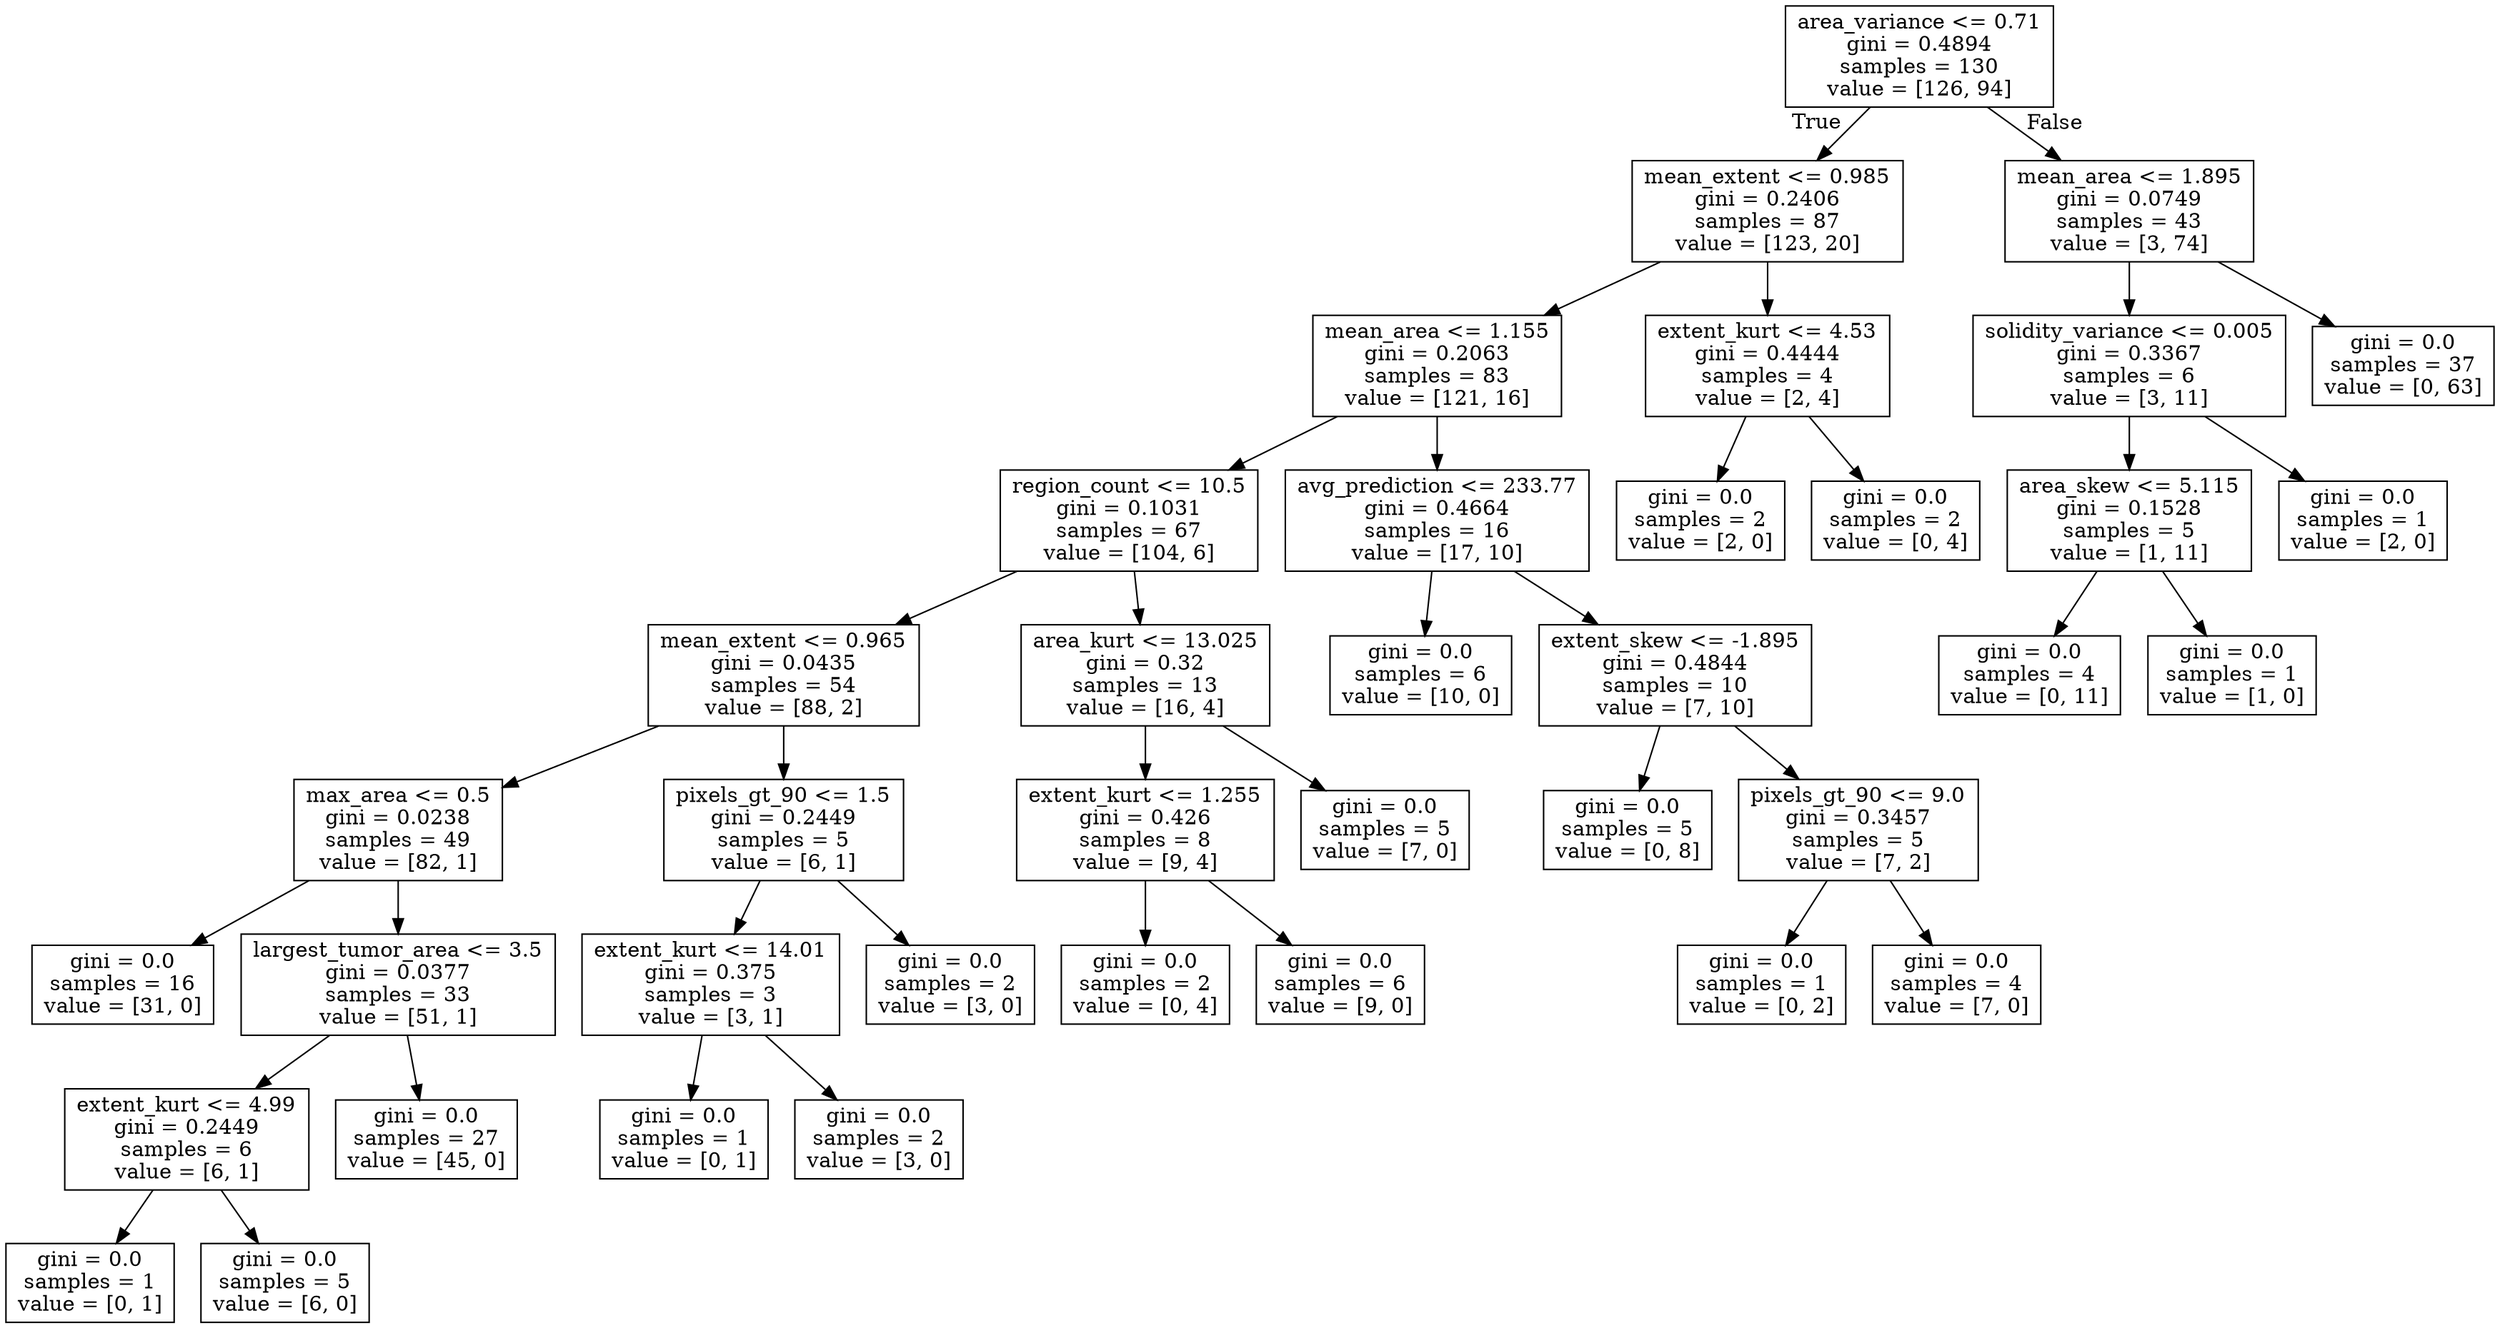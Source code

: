 digraph Tree {
node [shape=box] ;
0 [label="area_variance <= 0.71\ngini = 0.4894\nsamples = 130\nvalue = [126, 94]"] ;
1 [label="mean_extent <= 0.985\ngini = 0.2406\nsamples = 87\nvalue = [123, 20]"] ;
0 -> 1 [labeldistance=2.5, labelangle=45, headlabel="True"] ;
2 [label="mean_area <= 1.155\ngini = 0.2063\nsamples = 83\nvalue = [121, 16]"] ;
1 -> 2 ;
3 [label="region_count <= 10.5\ngini = 0.1031\nsamples = 67\nvalue = [104, 6]"] ;
2 -> 3 ;
4 [label="mean_extent <= 0.965\ngini = 0.0435\nsamples = 54\nvalue = [88, 2]"] ;
3 -> 4 ;
5 [label="max_area <= 0.5\ngini = 0.0238\nsamples = 49\nvalue = [82, 1]"] ;
4 -> 5 ;
6 [label="gini = 0.0\nsamples = 16\nvalue = [31, 0]"] ;
5 -> 6 ;
7 [label="largest_tumor_area <= 3.5\ngini = 0.0377\nsamples = 33\nvalue = [51, 1]"] ;
5 -> 7 ;
8 [label="extent_kurt <= 4.99\ngini = 0.2449\nsamples = 6\nvalue = [6, 1]"] ;
7 -> 8 ;
9 [label="gini = 0.0\nsamples = 1\nvalue = [0, 1]"] ;
8 -> 9 ;
10 [label="gini = 0.0\nsamples = 5\nvalue = [6, 0]"] ;
8 -> 10 ;
11 [label="gini = 0.0\nsamples = 27\nvalue = [45, 0]"] ;
7 -> 11 ;
12 [label="pixels_gt_90 <= 1.5\ngini = 0.2449\nsamples = 5\nvalue = [6, 1]"] ;
4 -> 12 ;
13 [label="extent_kurt <= 14.01\ngini = 0.375\nsamples = 3\nvalue = [3, 1]"] ;
12 -> 13 ;
14 [label="gini = 0.0\nsamples = 1\nvalue = [0, 1]"] ;
13 -> 14 ;
15 [label="gini = 0.0\nsamples = 2\nvalue = [3, 0]"] ;
13 -> 15 ;
16 [label="gini = 0.0\nsamples = 2\nvalue = [3, 0]"] ;
12 -> 16 ;
17 [label="area_kurt <= 13.025\ngini = 0.32\nsamples = 13\nvalue = [16, 4]"] ;
3 -> 17 ;
18 [label="extent_kurt <= 1.255\ngini = 0.426\nsamples = 8\nvalue = [9, 4]"] ;
17 -> 18 ;
19 [label="gini = 0.0\nsamples = 2\nvalue = [0, 4]"] ;
18 -> 19 ;
20 [label="gini = 0.0\nsamples = 6\nvalue = [9, 0]"] ;
18 -> 20 ;
21 [label="gini = 0.0\nsamples = 5\nvalue = [7, 0]"] ;
17 -> 21 ;
22 [label="avg_prediction <= 233.77\ngini = 0.4664\nsamples = 16\nvalue = [17, 10]"] ;
2 -> 22 ;
23 [label="gini = 0.0\nsamples = 6\nvalue = [10, 0]"] ;
22 -> 23 ;
24 [label="extent_skew <= -1.895\ngini = 0.4844\nsamples = 10\nvalue = [7, 10]"] ;
22 -> 24 ;
25 [label="gini = 0.0\nsamples = 5\nvalue = [0, 8]"] ;
24 -> 25 ;
26 [label="pixels_gt_90 <= 9.0\ngini = 0.3457\nsamples = 5\nvalue = [7, 2]"] ;
24 -> 26 ;
27 [label="gini = 0.0\nsamples = 1\nvalue = [0, 2]"] ;
26 -> 27 ;
28 [label="gini = 0.0\nsamples = 4\nvalue = [7, 0]"] ;
26 -> 28 ;
29 [label="extent_kurt <= 4.53\ngini = 0.4444\nsamples = 4\nvalue = [2, 4]"] ;
1 -> 29 ;
30 [label="gini = 0.0\nsamples = 2\nvalue = [2, 0]"] ;
29 -> 30 ;
31 [label="gini = 0.0\nsamples = 2\nvalue = [0, 4]"] ;
29 -> 31 ;
32 [label="mean_area <= 1.895\ngini = 0.0749\nsamples = 43\nvalue = [3, 74]"] ;
0 -> 32 [labeldistance=2.5, labelangle=-45, headlabel="False"] ;
33 [label="solidity_variance <= 0.005\ngini = 0.3367\nsamples = 6\nvalue = [3, 11]"] ;
32 -> 33 ;
34 [label="area_skew <= 5.115\ngini = 0.1528\nsamples = 5\nvalue = [1, 11]"] ;
33 -> 34 ;
35 [label="gini = 0.0\nsamples = 4\nvalue = [0, 11]"] ;
34 -> 35 ;
36 [label="gini = 0.0\nsamples = 1\nvalue = [1, 0]"] ;
34 -> 36 ;
37 [label="gini = 0.0\nsamples = 1\nvalue = [2, 0]"] ;
33 -> 37 ;
38 [label="gini = 0.0\nsamples = 37\nvalue = [0, 63]"] ;
32 -> 38 ;
}